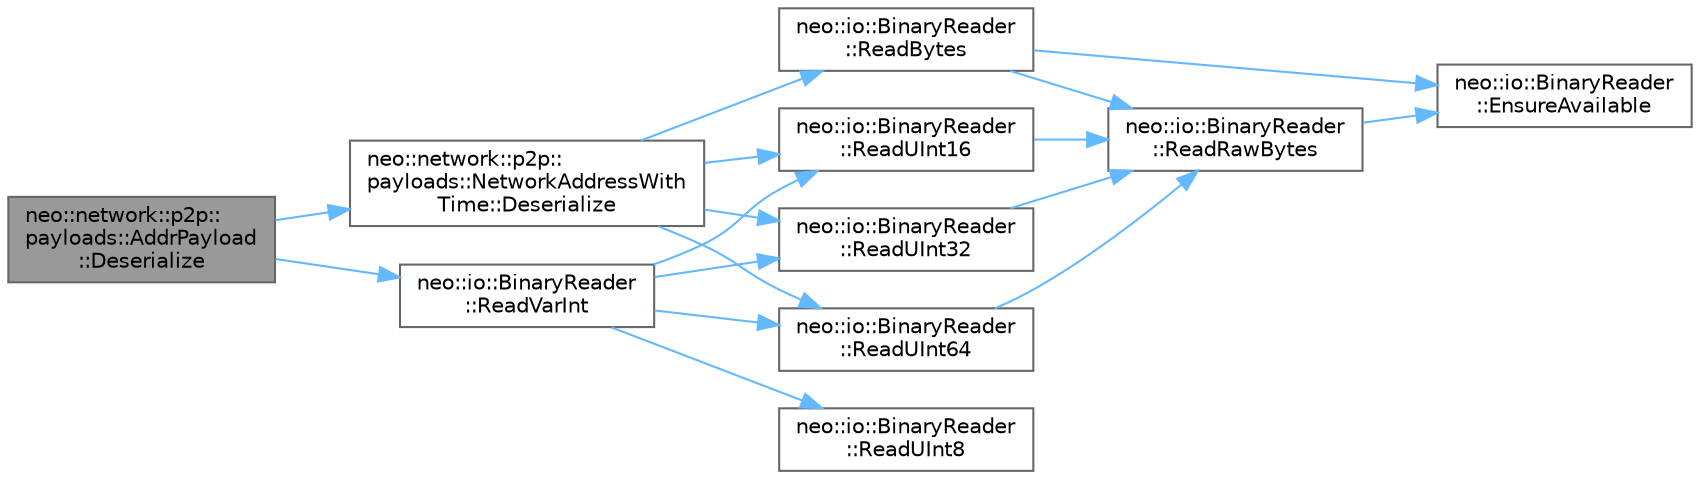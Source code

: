 digraph "neo::network::p2p::payloads::AddrPayload::Deserialize"
{
 // LATEX_PDF_SIZE
  bgcolor="transparent";
  edge [fontname=Helvetica,fontsize=10,labelfontname=Helvetica,labelfontsize=10];
  node [fontname=Helvetica,fontsize=10,shape=box,height=0.2,width=0.4];
  rankdir="LR";
  Node1 [id="Node000001",label="neo::network::p2p::\lpayloads::AddrPayload\l::Deserialize",height=0.2,width=0.4,color="gray40", fillcolor="grey60", style="filled", fontcolor="black",tooltip="Deserializes the AddrPayload from a binary reader."];
  Node1 -> Node2 [id="edge17_Node000001_Node000002",color="steelblue1",style="solid",tooltip=" "];
  Node2 [id="Node000002",label="neo::network::p2p::\lpayloads::NetworkAddressWith\lTime::Deserialize",height=0.2,width=0.4,color="grey40", fillcolor="white", style="filled",URL="$classneo_1_1network_1_1p2p_1_1payloads_1_1_network_address_with_time.html#acb2835fb24dcb065f322d17374832d0c",tooltip="Deserializes the object from a binary reader."];
  Node2 -> Node3 [id="edge18_Node000002_Node000003",color="steelblue1",style="solid",tooltip=" "];
  Node3 [id="Node000003",label="neo::io::BinaryReader\l::ReadBytes",height=0.2,width=0.4,color="grey40", fillcolor="white", style="filled",URL="$classneo_1_1io_1_1_binary_reader.html#aaa4a5f7dcf558723668d35b0b31f93f1",tooltip="Reads a byte array from the stream."];
  Node3 -> Node4 [id="edge19_Node000003_Node000004",color="steelblue1",style="solid",tooltip=" "];
  Node4 [id="Node000004",label="neo::io::BinaryReader\l::EnsureAvailable",height=0.2,width=0.4,color="grey40", fillcolor="white", style="filled",URL="$classneo_1_1io_1_1_binary_reader.html#a2bfd19e979fbdb9b340cc8dd78a9ca72",tooltip="Checks if enough bytes are available to read."];
  Node3 -> Node5 [id="edge20_Node000003_Node000005",color="steelblue1",style="solid",tooltip=" "];
  Node5 [id="Node000005",label="neo::io::BinaryReader\l::ReadRawBytes",height=0.2,width=0.4,color="grey40", fillcolor="white", style="filled",URL="$classneo_1_1io_1_1_binary_reader.html#a890faf334a0500b4474a6b2f91e63e51",tooltip="Helper method to read raw bytes from either stream or memory."];
  Node5 -> Node4 [id="edge21_Node000005_Node000004",color="steelblue1",style="solid",tooltip=" "];
  Node2 -> Node6 [id="edge22_Node000002_Node000006",color="steelblue1",style="solid",tooltip=" "];
  Node6 [id="Node000006",label="neo::io::BinaryReader\l::ReadUInt16",height=0.2,width=0.4,color="grey40", fillcolor="white", style="filled",URL="$classneo_1_1io_1_1_binary_reader.html#a52c58b790f36327c1c7a11d0f3cfb5c2",tooltip="Reads a 16-bit unsigned integer from the stream."];
  Node6 -> Node5 [id="edge23_Node000006_Node000005",color="steelblue1",style="solid",tooltip=" "];
  Node2 -> Node7 [id="edge24_Node000002_Node000007",color="steelblue1",style="solid",tooltip=" "];
  Node7 [id="Node000007",label="neo::io::BinaryReader\l::ReadUInt32",height=0.2,width=0.4,color="grey40", fillcolor="white", style="filled",URL="$classneo_1_1io_1_1_binary_reader.html#adc2c9cfae535b86f63855d77cdb2662b",tooltip="Reads a 32-bit unsigned integer from the stream."];
  Node7 -> Node5 [id="edge25_Node000007_Node000005",color="steelblue1",style="solid",tooltip=" "];
  Node2 -> Node8 [id="edge26_Node000002_Node000008",color="steelblue1",style="solid",tooltip=" "];
  Node8 [id="Node000008",label="neo::io::BinaryReader\l::ReadUInt64",height=0.2,width=0.4,color="grey40", fillcolor="white", style="filled",URL="$classneo_1_1io_1_1_binary_reader.html#add3fc78c751d4893aaf0193e0a357dbd",tooltip="Reads a 64-bit unsigned integer from the stream."];
  Node8 -> Node5 [id="edge27_Node000008_Node000005",color="steelblue1",style="solid",tooltip=" "];
  Node1 -> Node9 [id="edge28_Node000001_Node000009",color="steelblue1",style="solid",tooltip=" "];
  Node9 [id="Node000009",label="neo::io::BinaryReader\l::ReadVarInt",height=0.2,width=0.4,color="grey40", fillcolor="white", style="filled",URL="$classneo_1_1io_1_1_binary_reader.html#af83b01f86939c82755926ff3bac86458",tooltip="Reads a variable-length integer from the stream."];
  Node9 -> Node6 [id="edge29_Node000009_Node000006",color="steelblue1",style="solid",tooltip=" "];
  Node9 -> Node7 [id="edge30_Node000009_Node000007",color="steelblue1",style="solid",tooltip=" "];
  Node9 -> Node8 [id="edge31_Node000009_Node000008",color="steelblue1",style="solid",tooltip=" "];
  Node9 -> Node10 [id="edge32_Node000009_Node000010",color="steelblue1",style="solid",tooltip=" "];
  Node10 [id="Node000010",label="neo::io::BinaryReader\l::ReadUInt8",height=0.2,width=0.4,color="grey40", fillcolor="white", style="filled",URL="$classneo_1_1io_1_1_binary_reader.html#a3b93ff9ad86d70fb5091267936092a59",tooltip="Reads an 8-bit unsigned integer from the stream."];
}
